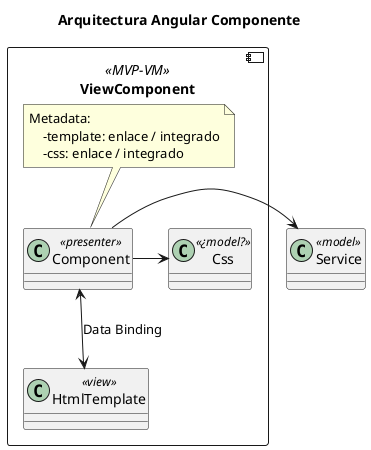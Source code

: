 @startuml

title "Arquitectura Angular Componente"

component ViewComponent <<MVP-VM>> {
    class Component <<presenter>>
    class Css <<¿model?>>
    class HtmlTemplate <<view>>
    
    Component -right-> Css
    Component <-down-> HtmlTemplate : Data Binding

    note top of Component 
        Metadata:
            -template: enlace / integrado
            -css: enlace / integrado
    end note

    
}

class Service <<model>>
Component -right-> Service

@enduml